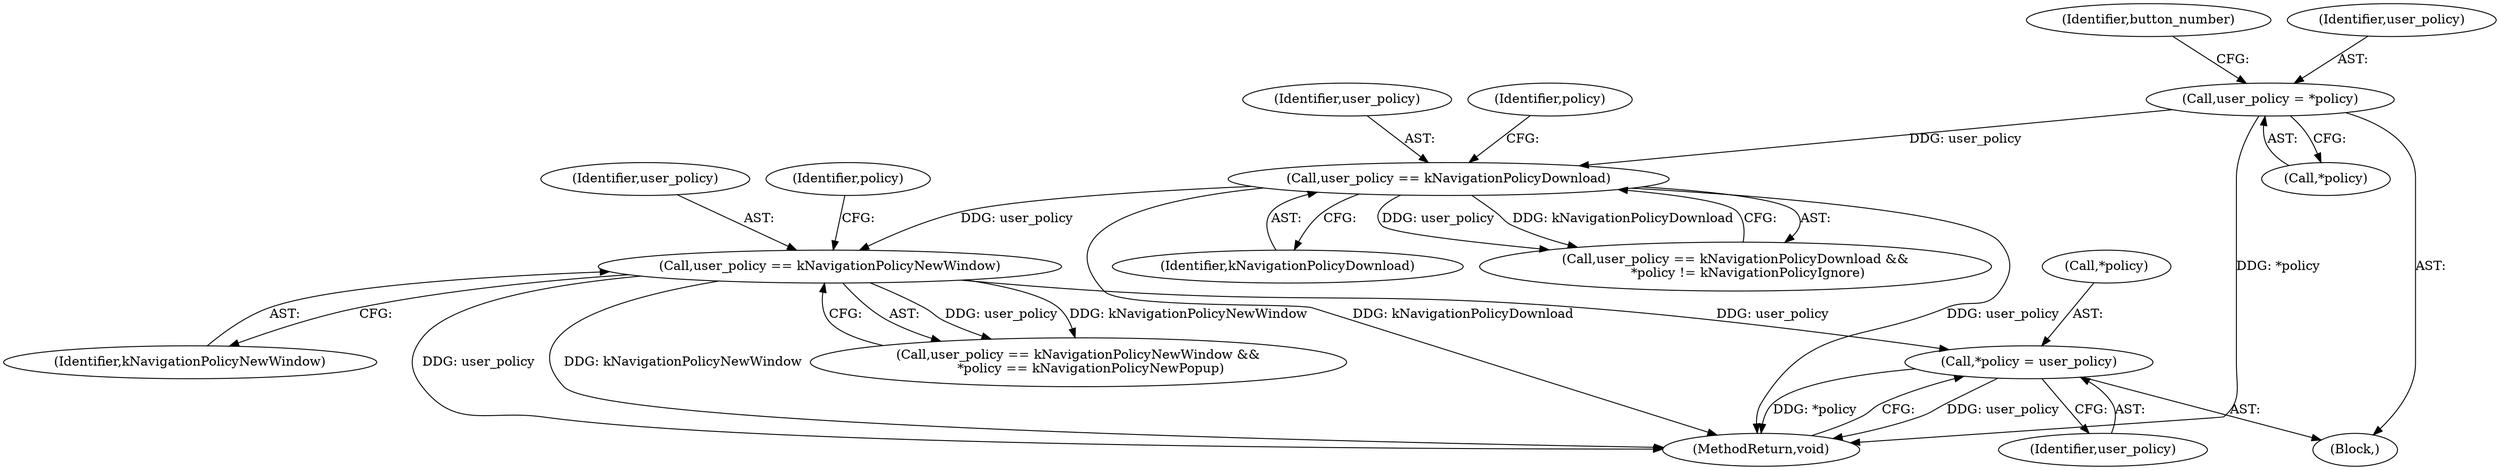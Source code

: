 digraph "1_Chrome_4379a7fcff8190aa7ba72307b398161c32102c52_2@pointer" {
"1000210" [label="(Call,*policy = user_policy)"];
"1000202" [label="(Call,user_policy == kNavigationPolicyNewWindow)"];
"1000192" [label="(Call,user_policy == kNavigationPolicyDownload)"];
"1000178" [label="(Call,user_policy = *policy)"];
"1000197" [label="(Identifier,policy)"];
"1000193" [label="(Identifier,user_policy)"];
"1000180" [label="(Call,*policy)"];
"1000202" [label="(Call,user_policy == kNavigationPolicyNewWindow)"];
"1000103" [label="(Block,)"];
"1000201" [label="(Call,user_policy == kNavigationPolicyNewWindow &&\n      *policy == kNavigationPolicyNewPopup)"];
"1000204" [label="(Identifier,kNavigationPolicyNewWindow)"];
"1000207" [label="(Identifier,policy)"];
"1000178" [label="(Call,user_policy = *policy)"];
"1000183" [label="(Identifier,button_number)"];
"1000210" [label="(Call,*policy = user_policy)"];
"1000179" [label="(Identifier,user_policy)"];
"1000213" [label="(Identifier,user_policy)"];
"1000203" [label="(Identifier,user_policy)"];
"1000214" [label="(MethodReturn,void)"];
"1000194" [label="(Identifier,kNavigationPolicyDownload)"];
"1000192" [label="(Call,user_policy == kNavigationPolicyDownload)"];
"1000191" [label="(Call,user_policy == kNavigationPolicyDownload &&\n      *policy != kNavigationPolicyIgnore)"];
"1000211" [label="(Call,*policy)"];
"1000210" -> "1000103"  [label="AST: "];
"1000210" -> "1000213"  [label="CFG: "];
"1000211" -> "1000210"  [label="AST: "];
"1000213" -> "1000210"  [label="AST: "];
"1000214" -> "1000210"  [label="CFG: "];
"1000210" -> "1000214"  [label="DDG: user_policy"];
"1000210" -> "1000214"  [label="DDG: *policy"];
"1000202" -> "1000210"  [label="DDG: user_policy"];
"1000202" -> "1000201"  [label="AST: "];
"1000202" -> "1000204"  [label="CFG: "];
"1000203" -> "1000202"  [label="AST: "];
"1000204" -> "1000202"  [label="AST: "];
"1000207" -> "1000202"  [label="CFG: "];
"1000201" -> "1000202"  [label="CFG: "];
"1000202" -> "1000214"  [label="DDG: user_policy"];
"1000202" -> "1000214"  [label="DDG: kNavigationPolicyNewWindow"];
"1000202" -> "1000201"  [label="DDG: user_policy"];
"1000202" -> "1000201"  [label="DDG: kNavigationPolicyNewWindow"];
"1000192" -> "1000202"  [label="DDG: user_policy"];
"1000192" -> "1000191"  [label="AST: "];
"1000192" -> "1000194"  [label="CFG: "];
"1000193" -> "1000192"  [label="AST: "];
"1000194" -> "1000192"  [label="AST: "];
"1000197" -> "1000192"  [label="CFG: "];
"1000191" -> "1000192"  [label="CFG: "];
"1000192" -> "1000214"  [label="DDG: kNavigationPolicyDownload"];
"1000192" -> "1000214"  [label="DDG: user_policy"];
"1000192" -> "1000191"  [label="DDG: user_policy"];
"1000192" -> "1000191"  [label="DDG: kNavigationPolicyDownload"];
"1000178" -> "1000192"  [label="DDG: user_policy"];
"1000178" -> "1000103"  [label="AST: "];
"1000178" -> "1000180"  [label="CFG: "];
"1000179" -> "1000178"  [label="AST: "];
"1000180" -> "1000178"  [label="AST: "];
"1000183" -> "1000178"  [label="CFG: "];
"1000178" -> "1000214"  [label="DDG: *policy"];
}
